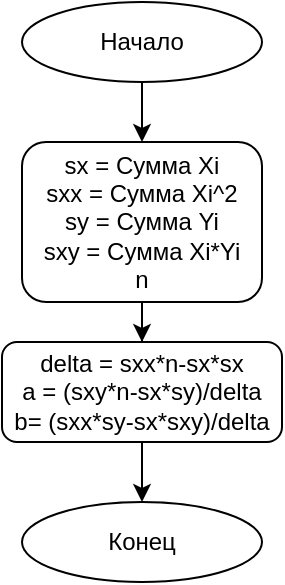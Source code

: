 <mxfile version="24.0.4" type="device">
  <diagram id="C5RBs43oDa-KdzZeNtuy" name="Page-1">
    <mxGraphModel dx="989" dy="610" grid="1" gridSize="10" guides="1" tooltips="1" connect="1" arrows="1" fold="1" page="1" pageScale="1" pageWidth="827" pageHeight="1169" math="0" shadow="0">
      <root>
        <mxCell id="WIyWlLk6GJQsqaUBKTNV-0" />
        <mxCell id="WIyWlLk6GJQsqaUBKTNV-1" parent="WIyWlLk6GJQsqaUBKTNV-0" />
        <mxCell id="r9Q4WL9SlzlpgeBUxEG_-4" style="edgeStyle=orthogonalEdgeStyle;rounded=0;orthogonalLoop=1;jettySize=auto;html=1;" edge="1" parent="WIyWlLk6GJQsqaUBKTNV-1" source="WIyWlLk6GJQsqaUBKTNV-3" target="r9Q4WL9SlzlpgeBUxEG_-1">
          <mxGeometry relative="1" as="geometry" />
        </mxCell>
        <mxCell id="WIyWlLk6GJQsqaUBKTNV-3" value="sx = Сумма Xi&lt;div&gt;sxx =&amp;nbsp;&lt;span style=&quot;background-color: initial;&quot;&gt;Сумма Xi^2&lt;/span&gt;&lt;/div&gt;&lt;div&gt;sy = Сумма Yi&lt;span style=&quot;background-color: initial;&quot;&gt;&lt;br&gt;&lt;/span&gt;&lt;/div&gt;&lt;div&gt;sxy =&amp;nbsp;&lt;span style=&quot;background-color: initial;&quot;&gt;Сумма Xi*Yi&lt;/span&gt;&lt;/div&gt;&lt;div&gt;&lt;span style=&quot;background-color: initial;&quot;&gt;n&lt;/span&gt;&lt;/div&gt;" style="rounded=1;whiteSpace=wrap;html=1;fontSize=12;glass=0;strokeWidth=1;shadow=0;" parent="WIyWlLk6GJQsqaUBKTNV-1" vertex="1">
          <mxGeometry x="160" y="90" width="120" height="80" as="geometry" />
        </mxCell>
        <mxCell id="r9Q4WL9SlzlpgeBUxEG_-3" style="edgeStyle=orthogonalEdgeStyle;rounded=0;orthogonalLoop=1;jettySize=auto;html=1;entryX=0.5;entryY=0;entryDx=0;entryDy=0;" edge="1" parent="WIyWlLk6GJQsqaUBKTNV-1" source="r9Q4WL9SlzlpgeBUxEG_-0" target="WIyWlLk6GJQsqaUBKTNV-3">
          <mxGeometry relative="1" as="geometry" />
        </mxCell>
        <mxCell id="r9Q4WL9SlzlpgeBUxEG_-0" value="Начало" style="ellipse;whiteSpace=wrap;html=1;" vertex="1" parent="WIyWlLk6GJQsqaUBKTNV-1">
          <mxGeometry x="160" y="20" width="120" height="40" as="geometry" />
        </mxCell>
        <mxCell id="r9Q4WL9SlzlpgeBUxEG_-5" style="edgeStyle=orthogonalEdgeStyle;rounded=0;orthogonalLoop=1;jettySize=auto;html=1;" edge="1" parent="WIyWlLk6GJQsqaUBKTNV-1" source="r9Q4WL9SlzlpgeBUxEG_-1" target="r9Q4WL9SlzlpgeBUxEG_-2">
          <mxGeometry relative="1" as="geometry" />
        </mxCell>
        <mxCell id="r9Q4WL9SlzlpgeBUxEG_-1" value="delta = sxx*n-sx*sx&lt;div&gt;a = (sxy*n-sx*sy)/delta&lt;/div&gt;&lt;div&gt;b= (sxx*sy-sx*sxy)/delta&lt;/div&gt;" style="rounded=1;whiteSpace=wrap;html=1;fontSize=12;glass=0;strokeWidth=1;shadow=0;" vertex="1" parent="WIyWlLk6GJQsqaUBKTNV-1">
          <mxGeometry x="150" y="190" width="140" height="50" as="geometry" />
        </mxCell>
        <mxCell id="r9Q4WL9SlzlpgeBUxEG_-2" value="Конец" style="ellipse;whiteSpace=wrap;html=1;" vertex="1" parent="WIyWlLk6GJQsqaUBKTNV-1">
          <mxGeometry x="160" y="270" width="120" height="40" as="geometry" />
        </mxCell>
      </root>
    </mxGraphModel>
  </diagram>
</mxfile>
